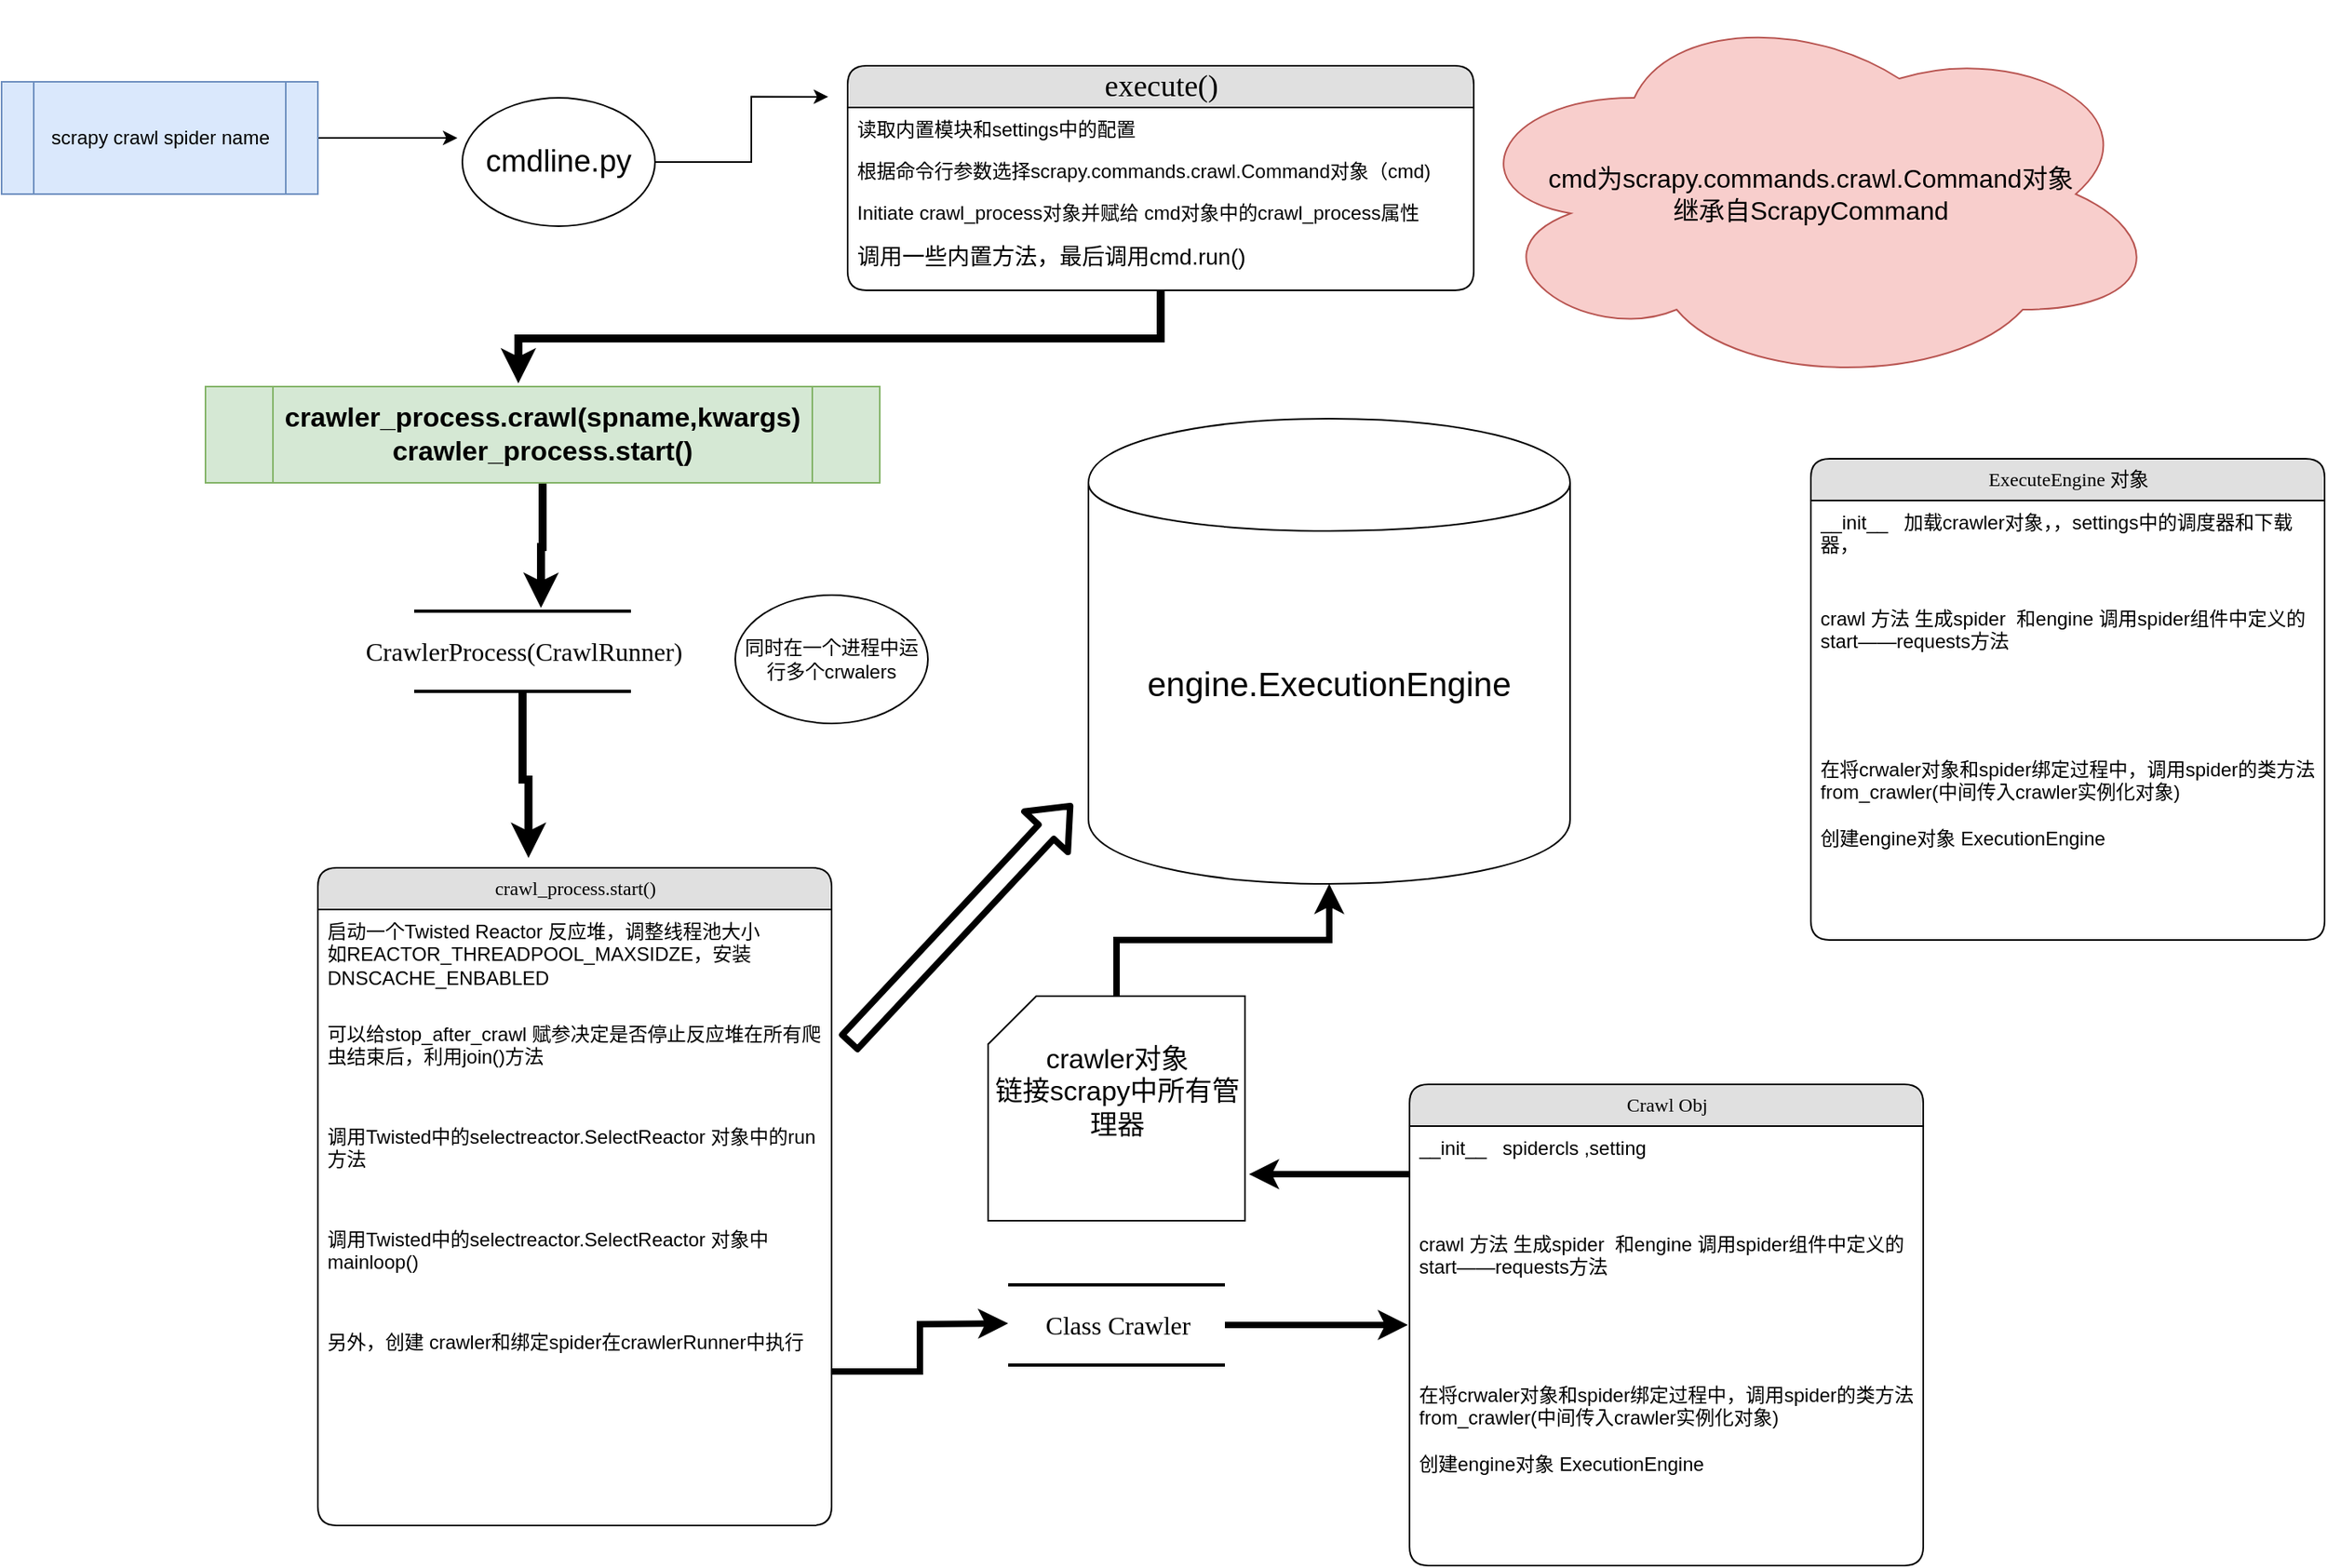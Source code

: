 <mxfile version="12.7.9" type="github"><diagram name="Page-1" id="b520641d-4fe3-3701-9064-5fc419738815"><mxGraphModel dx="1426" dy="1644" grid="1" gridSize="10" guides="1" tooltips="1" connect="1" arrows="1" fold="1" page="1" pageScale="1" pageWidth="1100" pageHeight="850" background="#ffffff" math="0" shadow="0"><root><mxCell id="0"/><mxCell id="1" parent="0"/><mxCell id="5wzSJIXudbwB437U288a-26" style="edgeStyle=orthogonalEdgeStyle;rounded=0;orthogonalLoop=1;jettySize=auto;html=1;entryX=0.41;entryY=-0.015;entryDx=0;entryDy=0;entryPerimeter=0;strokeWidth=5;" edge="1" parent="1" source="2debaab0fafb2da2-10" target="21ea969265ad0168-22"><mxGeometry relative="1" as="geometry"/></mxCell><mxCell id="2debaab0fafb2da2-10" value="&lt;font style=&quot;font-size: 16px&quot;&gt;CrawlerProcess(CrawlRunner)&lt;/font&gt;" style="html=1;rounded=0;shadow=0;comic=0;labelBackgroundColor=none;strokeWidth=2;fontFamily=Verdana;fontSize=12;align=center;shape=mxgraph.ios7ui.horLines;" parent="1" vertex="1"><mxGeometry x="290" y="370" width="135" height="50" as="geometry"/></mxCell><mxCell id="5wzSJIXudbwB437U288a-21" style="edgeStyle=orthogonalEdgeStyle;rounded=0;orthogonalLoop=1;jettySize=auto;html=1;entryX=0.464;entryY=-0.033;entryDx=0;entryDy=0;entryPerimeter=0;strokeWidth=5;" edge="1" parent="1" source="21ea969265ad0168-10" target="5wzSJIXudbwB437U288a-19"><mxGeometry relative="1" as="geometry"/></mxCell><mxCell id="21ea969265ad0168-10" value="&lt;font style=&quot;font-size: 19px&quot;&gt;execute()&lt;/font&gt;" style="swimlane;html=1;fontStyle=0;childLayout=stackLayout;horizontal=1;startSize=26;fillColor=#e0e0e0;horizontalStack=0;resizeParent=1;resizeLast=0;collapsible=1;marginBottom=0;swimlaneFillColor=#ffffff;align=center;rounded=1;shadow=0;comic=0;labelBackgroundColor=none;strokeWidth=1;fontFamily=Verdana;fontSize=12" parent="1" vertex="1"><mxGeometry x="560" y="30" width="390" height="140" as="geometry"/></mxCell><mxCell id="21ea969265ad0168-11" value="读取内置模块和settings中的配置" style="text;html=1;strokeColor=none;fillColor=none;spacingLeft=4;spacingRight=4;whiteSpace=wrap;overflow=hidden;rotatable=0;points=[[0,0.5],[1,0.5]];portConstraint=eastwest;" parent="21ea969265ad0168-10" vertex="1"><mxGeometry y="26" width="390" height="26" as="geometry"/></mxCell><mxCell id="21ea969265ad0168-12" value="根据命令行参数选择scrapy.commands.crawl.Command对象（cmd)" style="text;html=1;strokeColor=none;fillColor=none;spacingLeft=4;spacingRight=4;whiteSpace=wrap;overflow=hidden;rotatable=0;points=[[0,0.5],[1,0.5]];portConstraint=eastwest;" parent="21ea969265ad0168-10" vertex="1"><mxGeometry y="52" width="390" height="26" as="geometry"/></mxCell><mxCell id="5wzSJIXudbwB437U288a-10" value="Initiate crawl_process对象并赋给 cmd对象中的crawl_process属性" style="text;html=1;strokeColor=none;fillColor=none;spacingLeft=4;spacingRight=4;whiteSpace=wrap;overflow=hidden;rotatable=0;points=[[0,0.5],[1,0.5]];portConstraint=eastwest;" vertex="1" parent="21ea969265ad0168-10"><mxGeometry y="78" width="390" height="26" as="geometry"/></mxCell><mxCell id="5wzSJIXudbwB437U288a-11" value="&lt;font style=&quot;font-size: 14px&quot;&gt;调用一些内置方法，最后调用cmd.run()&lt;/font&gt;" style="text;html=1;strokeColor=none;fillColor=none;spacingLeft=4;spacingRight=4;whiteSpace=wrap;overflow=hidden;rotatable=0;points=[[0,0.5],[1,0.5]];portConstraint=eastwest;" vertex="1" parent="21ea969265ad0168-10"><mxGeometry y="104" width="390" height="26" as="geometry"/></mxCell><mxCell id="21ea969265ad0168-22" value="crawl_process.start()" style="swimlane;html=1;fontStyle=0;childLayout=stackLayout;horizontal=1;startSize=26;fillColor=#e0e0e0;horizontalStack=0;resizeParent=1;resizeLast=0;collapsible=1;marginBottom=0;swimlaneFillColor=#ffffff;align=center;rounded=1;shadow=0;comic=0;labelBackgroundColor=none;strokeWidth=1;fontFamily=Verdana;fontSize=12" parent="1" vertex="1"><mxGeometry x="230" y="530" width="320" height="410" as="geometry"/></mxCell><mxCell id="21ea969265ad0168-23" value="启动一个Twisted Reactor 反应堆，调整线程池大小&lt;br&gt;如REACTOR_THREADPOOL_MAXSIDZE，安装DNSCACHE_ENBABLED&lt;br&gt;" style="text;html=1;strokeColor=none;fillColor=none;spacingLeft=4;spacingRight=4;whiteSpace=wrap;overflow=hidden;rotatable=0;points=[[0,0.5],[1,0.5]];portConstraint=eastwest;" parent="21ea969265ad0168-22" vertex="1"><mxGeometry y="26" width="320" height="64" as="geometry"/></mxCell><mxCell id="5wzSJIXudbwB437U288a-28" value="可以给stop_after_crawl 赋参决定是否停止反应堆在所有爬虫结束后，利用join()方法" style="text;html=1;strokeColor=none;fillColor=none;spacingLeft=4;spacingRight=4;whiteSpace=wrap;overflow=hidden;rotatable=0;points=[[0,0.5],[1,0.5]];portConstraint=eastwest;" vertex="1" parent="21ea969265ad0168-22"><mxGeometry y="90" width="320" height="64" as="geometry"/></mxCell><mxCell id="5wzSJIXudbwB437U288a-29" value="调用Twisted中的selectreactor.SelectReactor 对象中的run方法" style="text;html=1;strokeColor=none;fillColor=none;spacingLeft=4;spacingRight=4;whiteSpace=wrap;overflow=hidden;rotatable=0;points=[[0,0.5],[1,0.5]];portConstraint=eastwest;" vertex="1" parent="21ea969265ad0168-22"><mxGeometry y="154" width="320" height="64" as="geometry"/></mxCell><mxCell id="5wzSJIXudbwB437U288a-30" value="调用Twisted中的selectreactor.SelectReactor 对象中mainloop()" style="text;html=1;strokeColor=none;fillColor=none;spacingLeft=4;spacingRight=4;whiteSpace=wrap;overflow=hidden;rotatable=0;points=[[0,0.5],[1,0.5]];portConstraint=eastwest;" vertex="1" parent="21ea969265ad0168-22"><mxGeometry y="218" width="320" height="64" as="geometry"/></mxCell><mxCell id="5wzSJIXudbwB437U288a-35" value="另外，创建 crawler和绑定spider在crawlerRunner中执行" style="text;html=1;strokeColor=none;fillColor=none;spacingLeft=4;spacingRight=4;whiteSpace=wrap;overflow=hidden;rotatable=0;points=[[0,0.5],[1,0.5]];portConstraint=eastwest;" vertex="1" parent="21ea969265ad0168-22"><mxGeometry y="282" width="320" height="64" as="geometry"/></mxCell><mxCell id="5wzSJIXudbwB437U288a-3" style="edgeStyle=orthogonalEdgeStyle;rounded=0;orthogonalLoop=1;jettySize=auto;html=1;exitX=1;exitY=0.5;exitDx=0;exitDy=0;" edge="1" parent="1" source="5wzSJIXudbwB437U288a-2"><mxGeometry relative="1" as="geometry"><mxPoint x="220" y="70" as="targetPoint"/></mxGeometry></mxCell><mxCell id="5wzSJIXudbwB437U288a-5" style="edgeStyle=orthogonalEdgeStyle;rounded=0;orthogonalLoop=1;jettySize=auto;html=1;entryX=-0.031;entryY=0.138;entryDx=0;entryDy=0;entryPerimeter=0;exitX=1;exitY=0.5;exitDx=0;exitDy=0;" edge="1" parent="1" source="5wzSJIXudbwB437U288a-13" target="21ea969265ad0168-10"><mxGeometry relative="1" as="geometry"><mxPoint x="390" y="40" as="targetPoint"/><mxPoint x="490" y="85" as="sourcePoint"/></mxGeometry></mxCell><mxCell id="5wzSJIXudbwB437U288a-9" style="edgeStyle=orthogonalEdgeStyle;rounded=0;orthogonalLoop=1;jettySize=auto;html=1;entryX=-0.018;entryY=0.389;entryDx=0;entryDy=0;entryPerimeter=0;" edge="1" parent="1" source="5wzSJIXudbwB437U288a-2"><mxGeometry relative="1" as="geometry"><mxPoint x="316.94" y="75.01" as="targetPoint"/></mxGeometry></mxCell><mxCell id="5wzSJIXudbwB437U288a-2" value="scrapy crawl spider name" style="shape=process;whiteSpace=wrap;html=1;backgroundOutline=1;fillColor=#dae8fc;strokeColor=#6c8ebf;" vertex="1" parent="1"><mxGeometry x="33" y="40" width="197" height="70" as="geometry"/></mxCell><mxCell id="5wzSJIXudbwB437U288a-13" value="&lt;font style=&quot;font-size: 19px&quot;&gt;cmdline.py&lt;/font&gt;" style="ellipse;whiteSpace=wrap;html=1;" vertex="1" parent="1"><mxGeometry x="320" y="50" width="120" height="80" as="geometry"/></mxCell><mxCell id="5wzSJIXudbwB437U288a-14" value="&lt;font style=&quot;font-size: 16px&quot;&gt;cmd为scrapy.commands.crawl.Command对象&lt;br&gt;继承自ScrapyCommand&lt;/font&gt;" style="ellipse;shape=cloud;whiteSpace=wrap;html=1;fillColor=#f8cecc;strokeColor=#b85450;" vertex="1" parent="1"><mxGeometry x="940" y="-10" width="440" height="240" as="geometry"/></mxCell><mxCell id="5wzSJIXudbwB437U288a-23" style="edgeStyle=orthogonalEdgeStyle;rounded=0;orthogonalLoop=1;jettySize=auto;html=1;entryX=0.585;entryY=-0.04;entryDx=0;entryDy=0;entryPerimeter=0;strokeWidth=5;" edge="1" parent="1" source="5wzSJIXudbwB437U288a-19" target="2debaab0fafb2da2-10"><mxGeometry relative="1" as="geometry"/></mxCell><mxCell id="5wzSJIXudbwB437U288a-19" value="&lt;b style=&quot;font-size: 17px&quot;&gt;crawler_process.crawl(spname,kwargs)&lt;br&gt;crawler_process.start()&lt;/b&gt;" style="shape=process;whiteSpace=wrap;html=1;backgroundOutline=1;fillColor=#d5e8d4;strokeColor=#82b366;" vertex="1" parent="1"><mxGeometry x="160" y="230" width="420" height="60" as="geometry"/></mxCell><mxCell id="5wzSJIXudbwB437U288a-27" value="同时在一个进程中运行多个crwalers" style="ellipse;whiteSpace=wrap;html=1;" vertex="1" parent="1"><mxGeometry x="490" y="360" width="120" height="80" as="geometry"/></mxCell><mxCell id="5wzSJIXudbwB437U288a-32" value="" style="shape=flexArrow;endArrow=classic;html=1;strokeWidth=4;" edge="1" parent="1"><mxGeometry width="50" height="50" relative="1" as="geometry"><mxPoint x="560" y="640" as="sourcePoint"/><mxPoint x="700" y="490" as="targetPoint"/></mxGeometry></mxCell><mxCell id="5wzSJIXudbwB437U288a-34" value="&lt;font style=&quot;font-size: 21px&quot;&gt;engine.ExecutionEngine&lt;/font&gt;" style="shape=cylinder;whiteSpace=wrap;html=1;boundedLbl=1;backgroundOutline=1;" vertex="1" parent="1"><mxGeometry x="710" y="250" width="300" height="290" as="geometry"/></mxCell><mxCell id="5wzSJIXudbwB437U288a-37" style="edgeStyle=orthogonalEdgeStyle;rounded=0;orthogonalLoop=1;jettySize=auto;html=1;strokeWidth=4;" edge="1" parent="1" source="5wzSJIXudbwB437U288a-35"><mxGeometry relative="1" as="geometry"><mxPoint x="660" y="814" as="targetPoint"/></mxGeometry></mxCell><mxCell id="5wzSJIXudbwB437U288a-42" style="edgeStyle=orthogonalEdgeStyle;rounded=0;orthogonalLoop=1;jettySize=auto;html=1;entryX=-0.005;entryY=0.425;entryDx=0;entryDy=0;entryPerimeter=0;strokeWidth=4;" edge="1" parent="1" source="5wzSJIXudbwB437U288a-40"><mxGeometry relative="1" as="geometry"><mxPoint x="909" y="815" as="targetPoint"/></mxGeometry></mxCell><mxCell id="5wzSJIXudbwB437U288a-40" value="&lt;span style=&quot;font-size: 16px&quot;&gt;&amp;nbsp;Class Crawler&amp;nbsp;&lt;/span&gt;" style="html=1;rounded=0;shadow=0;comic=0;labelBackgroundColor=none;strokeWidth=2;fontFamily=Verdana;fontSize=12;align=center;shape=mxgraph.ios7ui.horLines;" vertex="1" parent="1"><mxGeometry x="660" y="790" width="135" height="50" as="geometry"/></mxCell><mxCell id="5wzSJIXudbwB437U288a-45" value="Crawl Obj" style="swimlane;html=1;fontStyle=0;childLayout=stackLayout;horizontal=1;startSize=26;fillColor=#e0e0e0;horizontalStack=0;resizeParent=1;resizeLast=0;collapsible=1;marginBottom=0;swimlaneFillColor=#ffffff;align=center;rounded=1;shadow=0;comic=0;labelBackgroundColor=none;strokeWidth=1;fontFamily=Verdana;fontSize=12" vertex="1" parent="1"><mxGeometry x="910" y="665" width="320" height="300" as="geometry"/></mxCell><mxCell id="5wzSJIXudbwB437U288a-46" value="__init__&amp;nbsp; &amp;nbsp;spidercls ,setting" style="text;html=1;strokeColor=none;fillColor=none;spacingLeft=4;spacingRight=4;whiteSpace=wrap;overflow=hidden;rotatable=0;points=[[0,0.5],[1,0.5]];portConstraint=eastwest;" vertex="1" parent="5wzSJIXudbwB437U288a-45"><mxGeometry y="26" width="320" height="60" as="geometry"/></mxCell><mxCell id="5wzSJIXudbwB437U288a-51" value="crawl 方法 生成spider&amp;nbsp; 和engine 调用spider组件中定义的start——requests方法&lt;br&gt;&lt;br&gt;" style="text;html=1;strokeColor=none;fillColor=none;spacingLeft=4;spacingRight=4;whiteSpace=wrap;overflow=hidden;rotatable=0;points=[[0,0.5],[1,0.5]];portConstraint=eastwest;" vertex="1" parent="5wzSJIXudbwB437U288a-45"><mxGeometry y="86" width="320" height="94" as="geometry"/></mxCell><mxCell id="5wzSJIXudbwB437U288a-52" value="在将crwaler对象和spider绑定过程中，调用spider的类方法 from_crawler(中间传入crawler实例化对象)&lt;br&gt;&lt;br&gt;创建engine对象 ExecutionEngine&lt;br&gt;&lt;br&gt;&lt;br&gt;" style="text;html=1;strokeColor=none;fillColor=none;spacingLeft=4;spacingRight=4;whiteSpace=wrap;overflow=hidden;rotatable=0;points=[[0,0.5],[1,0.5]];portConstraint=eastwest;" vertex="1" parent="5wzSJIXudbwB437U288a-45"><mxGeometry y="180" width="320" height="94" as="geometry"/></mxCell><mxCell id="5wzSJIXudbwB437U288a-54" style="edgeStyle=orthogonalEdgeStyle;rounded=0;orthogonalLoop=1;jettySize=auto;html=1;strokeWidth=4;" edge="1" parent="1" source="5wzSJIXudbwB437U288a-53" target="5wzSJIXudbwB437U288a-34"><mxGeometry relative="1" as="geometry"/></mxCell><mxCell id="5wzSJIXudbwB437U288a-53" value="&lt;font style=&quot;font-size: 17px&quot;&gt;crawler对象&lt;br&gt;链接scrapy中所有管理器&lt;br&gt;&lt;br&gt;&lt;/font&gt;" style="shape=card;whiteSpace=wrap;html=1;" vertex="1" parent="1"><mxGeometry x="647.5" y="610" width="160" height="140" as="geometry"/></mxCell><mxCell id="5wzSJIXudbwB437U288a-55" style="edgeStyle=orthogonalEdgeStyle;rounded=0;orthogonalLoop=1;jettySize=auto;html=1;strokeWidth=4;" edge="1" parent="1" source="5wzSJIXudbwB437U288a-46"><mxGeometry relative="1" as="geometry"><mxPoint x="810" y="721" as="targetPoint"/></mxGeometry></mxCell><mxCell id="5wzSJIXudbwB437U288a-57" value="ExecuteEngine 对象" style="swimlane;html=1;fontStyle=0;childLayout=stackLayout;horizontal=1;startSize=26;fillColor=#e0e0e0;horizontalStack=0;resizeParent=1;resizeLast=0;collapsible=1;marginBottom=0;swimlaneFillColor=#ffffff;align=center;rounded=1;shadow=0;comic=0;labelBackgroundColor=none;strokeWidth=1;fontFamily=Verdana;fontSize=12" vertex="1" parent="1"><mxGeometry x="1160" y="275" width="320" height="300" as="geometry"/></mxCell><mxCell id="5wzSJIXudbwB437U288a-58" value="__init__&amp;nbsp; &amp;nbsp;加载crawler对象，，settings中的调度器和下载器，" style="text;html=1;strokeColor=none;fillColor=none;spacingLeft=4;spacingRight=4;whiteSpace=wrap;overflow=hidden;rotatable=0;points=[[0,0.5],[1,0.5]];portConstraint=eastwest;" vertex="1" parent="5wzSJIXudbwB437U288a-57"><mxGeometry y="26" width="320" height="60" as="geometry"/></mxCell><mxCell id="5wzSJIXudbwB437U288a-59" value="crawl 方法 生成spider&amp;nbsp; 和engine 调用spider组件中定义的start——requests方法&lt;br&gt;&lt;br&gt;" style="text;html=1;strokeColor=none;fillColor=none;spacingLeft=4;spacingRight=4;whiteSpace=wrap;overflow=hidden;rotatable=0;points=[[0,0.5],[1,0.5]];portConstraint=eastwest;" vertex="1" parent="5wzSJIXudbwB437U288a-57"><mxGeometry y="86" width="320" height="94" as="geometry"/></mxCell><mxCell id="5wzSJIXudbwB437U288a-60" value="在将crwaler对象和spider绑定过程中，调用spider的类方法 from_crawler(中间传入crawler实例化对象)&lt;br&gt;&lt;br&gt;创建engine对象 ExecutionEngine&lt;br&gt;&lt;br&gt;&lt;br&gt;" style="text;html=1;strokeColor=none;fillColor=none;spacingLeft=4;spacingRight=4;whiteSpace=wrap;overflow=hidden;rotatable=0;points=[[0,0.5],[1,0.5]];portConstraint=eastwest;" vertex="1" parent="5wzSJIXudbwB437U288a-57"><mxGeometry y="180" width="320" height="94" as="geometry"/></mxCell></root></mxGraphModel></diagram></mxfile>